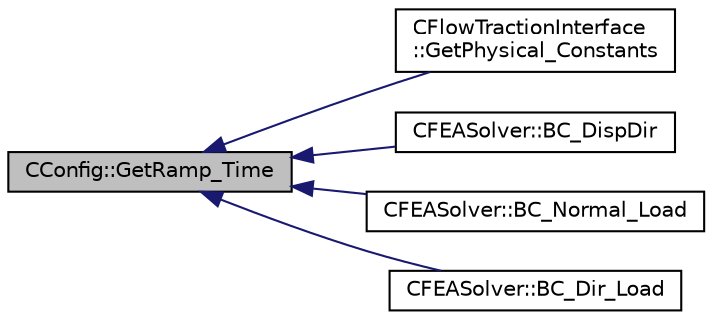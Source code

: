 digraph "CConfig::GetRamp_Time"
{
  edge [fontname="Helvetica",fontsize="10",labelfontname="Helvetica",labelfontsize="10"];
  node [fontname="Helvetica",fontsize="10",shape=record];
  rankdir="LR";
  Node10706 [label="CConfig::GetRamp_Time",height=0.2,width=0.4,color="black", fillcolor="grey75", style="filled", fontcolor="black"];
  Node10706 -> Node10707 [dir="back",color="midnightblue",fontsize="10",style="solid",fontname="Helvetica"];
  Node10707 [label="CFlowTractionInterface\l::GetPhysical_Constants",height=0.2,width=0.4,color="black", fillcolor="white", style="filled",URL="$class_c_flow_traction_interface.html#aafa127e881db06c11da0b57dd5acca43",tooltip="Retrieve some constants needed for the calculations. "];
  Node10706 -> Node10708 [dir="back",color="midnightblue",fontsize="10",style="solid",fontname="Helvetica"];
  Node10708 [label="CFEASolver::BC_DispDir",height=0.2,width=0.4,color="black", fillcolor="white", style="filled",URL="$class_c_f_e_a_solver.html#a7c83ecc3e9034aa5aa06c52c90595b0b",tooltip="A virtual member. "];
  Node10706 -> Node10709 [dir="back",color="midnightblue",fontsize="10",style="solid",fontname="Helvetica"];
  Node10709 [label="CFEASolver::BC_Normal_Load",height=0.2,width=0.4,color="black", fillcolor="white", style="filled",URL="$class_c_f_e_a_solver.html#a6abeef6edeba15200a17fea8416112d9",tooltip="Impose a load boundary condition normal to the boundary. "];
  Node10706 -> Node10710 [dir="back",color="midnightblue",fontsize="10",style="solid",fontname="Helvetica"];
  Node10710 [label="CFEASolver::BC_Dir_Load",height=0.2,width=0.4,color="black", fillcolor="white", style="filled",URL="$class_c_f_e_a_solver.html#ad9960f4e57e45967479d50e45c28c44c",tooltip="Impose a load boundary condition in cartesian coordinates. "];
}
